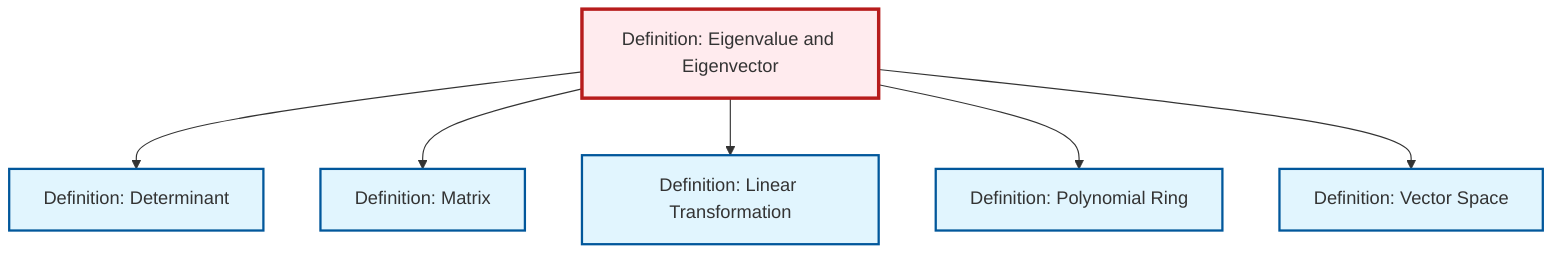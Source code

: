 graph TD
    classDef definition fill:#e1f5fe,stroke:#01579b,stroke-width:2px
    classDef theorem fill:#f3e5f5,stroke:#4a148c,stroke-width:2px
    classDef axiom fill:#fff3e0,stroke:#e65100,stroke-width:2px
    classDef example fill:#e8f5e9,stroke:#1b5e20,stroke-width:2px
    classDef current fill:#ffebee,stroke:#b71c1c,stroke-width:3px
    def-linear-transformation["Definition: Linear Transformation"]:::definition
    def-polynomial-ring["Definition: Polynomial Ring"]:::definition
    def-eigenvalue-eigenvector["Definition: Eigenvalue and Eigenvector"]:::definition
    def-determinant["Definition: Determinant"]:::definition
    def-matrix["Definition: Matrix"]:::definition
    def-vector-space["Definition: Vector Space"]:::definition
    def-eigenvalue-eigenvector --> def-determinant
    def-eigenvalue-eigenvector --> def-matrix
    def-eigenvalue-eigenvector --> def-linear-transformation
    def-eigenvalue-eigenvector --> def-polynomial-ring
    def-eigenvalue-eigenvector --> def-vector-space
    class def-eigenvalue-eigenvector current
